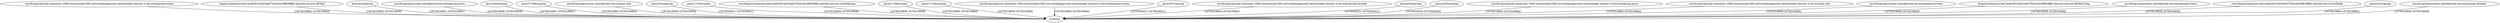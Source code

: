 digraph {
	"/sys/fs/cgroup/user.slice/user-1000.slice/user@1000.service/background.slice/tracker-extract-3.service/cgroup.events" [shape=oval]
	"/tmp/systemd-private-0ce62831ed334b57820cd2c9f839ffb2-fprintd.service-ZJFHq7" [shape=oval]
	"/proc/424/cgroup" [shape=oval]
	"/sys/fs/cgroup/system.slice/fprintd.service/cgroup.procs" [shape=oval]
	"/proc/303/cgroup" [shape=oval]
	"/proc/17306/cgroup" [shape=oval]
	"/sys/fs/cgroup/system.slice/fprintd.service/cpu.stat" [shape=oval]
	"/proc/252/cgroup" [shape=oval]
	systemd [shape=oval]
	"/proc/17250/comm" [shape=oval]
	"/var/tmp/systemd-private-0ce62831ed334b57820cd2c9f839ffb2-fprintd.service-xnDdAk/tmp" [shape=oval]
	"/proc/17306/comm" [shape=oval]
	"/proc/17250/cgroup" [shape=oval]
	"/sys/fs/cgroup/user.slice/user-1000.slice/user@1000.service/background.slice/tracker-extract-3.service/memory.events" [shape=oval]
	"/proc/537/cgroup" [shape=oval]
	"/sys/fs/cgroup/user.slice/user-1000.slice/user@1000.service/background.slice/tracker-extract-3.service/cgroup.threads" [shape=oval]
	"/proc/429/cgroup" [shape=oval]
	"/proc/4293/cgroup" [shape=oval]
	"/sys/fs/cgroup/user.slice/user-1000.slice/user@1000.service/background.slice/tracker-extract-3.service/cgroup.procs" [shape=oval]
	"/sys/fs/cgroup/user.slice/user-1000.slice/user@1000.service/background.slice/tracker-extract-3.service/cpu.stat" [shape=oval]
	"/sys/fs/cgroup/system.slice/fprintd.service/memory.events" [shape=oval]
	"/tmp/systemd-private-0ce62831ed334b57820cd2c9f839ffb2-fprintd.service-ZJFHq7/tmp" [shape=oval]
	"/sys/fs/cgroup/system.slice/fprintd.service/cgroup.events" [shape=oval]
	"/var/tmp/systemd-private-0ce62831ed334b57820cd2c9f839ffb2-fprintd.service-xnDdAk" [shape=oval]
	"/proc/422/cgroup" [shape=oval]
	"/sys/fs/cgroup/system.slice/fprintd.service/cgroup.threads" [shape=oval]
	"/proc/422/cgroup" -> systemd [label="[1670019984-1670019984]"]
	"/proc/17306/cgroup" -> systemd [label="[1670019964-1670019964]"]
	"/sys/fs/cgroup/system.slice/fprintd.service/cgroup.events" -> systemd [label="[1670019958-1670019958]"]
	"/sys/fs/cgroup/user.slice/user-1000.slice/user@1000.service/background.slice/tracker-extract-3.service/cpu.stat" -> systemd [label="[1670019964-1670019964]"]
	"/var/tmp/systemd-private-0ce62831ed334b57820cd2c9f839ffb2-fprintd.service-xnDdAk" -> systemd [label="[1670019958-1670019958]"]
	"/sys/fs/cgroup/user.slice/user-1000.slice/user@1000.service/background.slice/tracker-extract-3.service/cgroup.events" -> systemd [label="[1670019964-1670019964]"]
	"/proc/424/cgroup" -> systemd [label="[1670019991-1670019991]"]
	"/sys/fs/cgroup/system.slice/fprintd.service/cpu.stat" -> systemd [label="[1670019958-1670019958]"]
	"/proc/429/cgroup" -> systemd [label="[1670020021-1670020021]"]
	"/proc/17250/comm" -> systemd [label="[1670019958-1670019958]"]
	"/sys/fs/cgroup/user.slice/user-1000.slice/user@1000.service/background.slice/tracker-extract-3.service/memory.events" -> systemd [label="[1670019964-1670019964]"]
	"/proc/537/cgroup" -> systemd [label="[1670020021-1670020021]"]
	"/proc/303/cgroup" -> systemd [label="[1670019961-1670019961]"]
	"/proc/17250/cgroup" -> systemd [label="[1670019958-1670019958]"]
	"/sys/fs/cgroup/user.slice/user-1000.slice/user@1000.service/background.slice/tracker-extract-3.service/cgroup.procs" -> systemd [label="[1670019964-1670019964]"]
	"/var/tmp/systemd-private-0ce62831ed334b57820cd2c9f839ffb2-fprintd.service-xnDdAk/tmp" -> systemd [label="[1670019958-1670019958]"]
	"/tmp/systemd-private-0ce62831ed334b57820cd2c9f839ffb2-fprintd.service-ZJFHq7/tmp" -> systemd [label="[1670019958-1670019958]"]
	"/sys/fs/cgroup/system.slice/fprintd.service/cgroup.threads" -> systemd [label="[1670019958-1670019958]"]
	"/proc/17306/comm" -> systemd [label="[1670019964-1670019964]"]
	"/proc/252/cgroup" -> systemd [label="[1670020021-1670020021]"]
	"/sys/fs/cgroup/system.slice/fprintd.service/memory.events" -> systemd [label="[1670019958-1670019958]"]
	"/tmp/systemd-private-0ce62831ed334b57820cd2c9f839ffb2-fprintd.service-ZJFHq7" -> systemd [label="[1670019958-1670019958]"]
	"/proc/4293/cgroup" -> systemd [label="[1670020020-1670020020]"]
	"/sys/fs/cgroup/user.slice/user-1000.slice/user@1000.service/background.slice/tracker-extract-3.service/cgroup.threads" -> systemd [label="[1670019964-1670019964]"]
	"/sys/fs/cgroup/system.slice/fprintd.service/cgroup.procs" -> systemd [label="[1670019958-1670019958]"]
}
